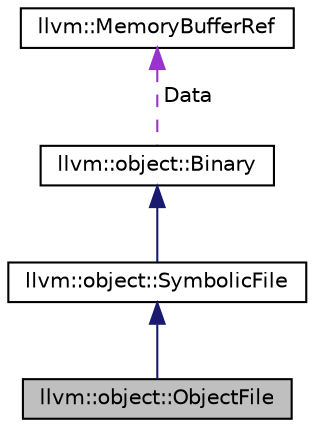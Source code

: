 digraph "llvm::object::ObjectFile"
{
 // LATEX_PDF_SIZE
  bgcolor="transparent";
  edge [fontname="Helvetica",fontsize="10",labelfontname="Helvetica",labelfontsize="10"];
  node [fontname="Helvetica",fontsize="10",shape="box"];
  Node1 [label="llvm::object::ObjectFile",height=0.2,width=0.4,color="black", fillcolor="grey75", style="filled", fontcolor="black",tooltip="This class is the base class for all object file types."];
  Node2 -> Node1 [dir="back",color="midnightblue",fontsize="10",style="solid",fontname="Helvetica"];
  Node2 [label="llvm::object::SymbolicFile",height=0.2,width=0.4,color="black",URL="$classllvm_1_1object_1_1SymbolicFile.html",tooltip=" "];
  Node3 -> Node2 [dir="back",color="midnightblue",fontsize="10",style="solid",fontname="Helvetica"];
  Node3 [label="llvm::object::Binary",height=0.2,width=0.4,color="black",URL="$classllvm_1_1object_1_1Binary.html",tooltip=" "];
  Node4 -> Node3 [dir="back",color="darkorchid3",fontsize="10",style="dashed",label=" Data" ,fontname="Helvetica"];
  Node4 [label="llvm::MemoryBufferRef",height=0.2,width=0.4,color="black",URL="$classllvm_1_1MemoryBufferRef.html",tooltip=" "];
}
